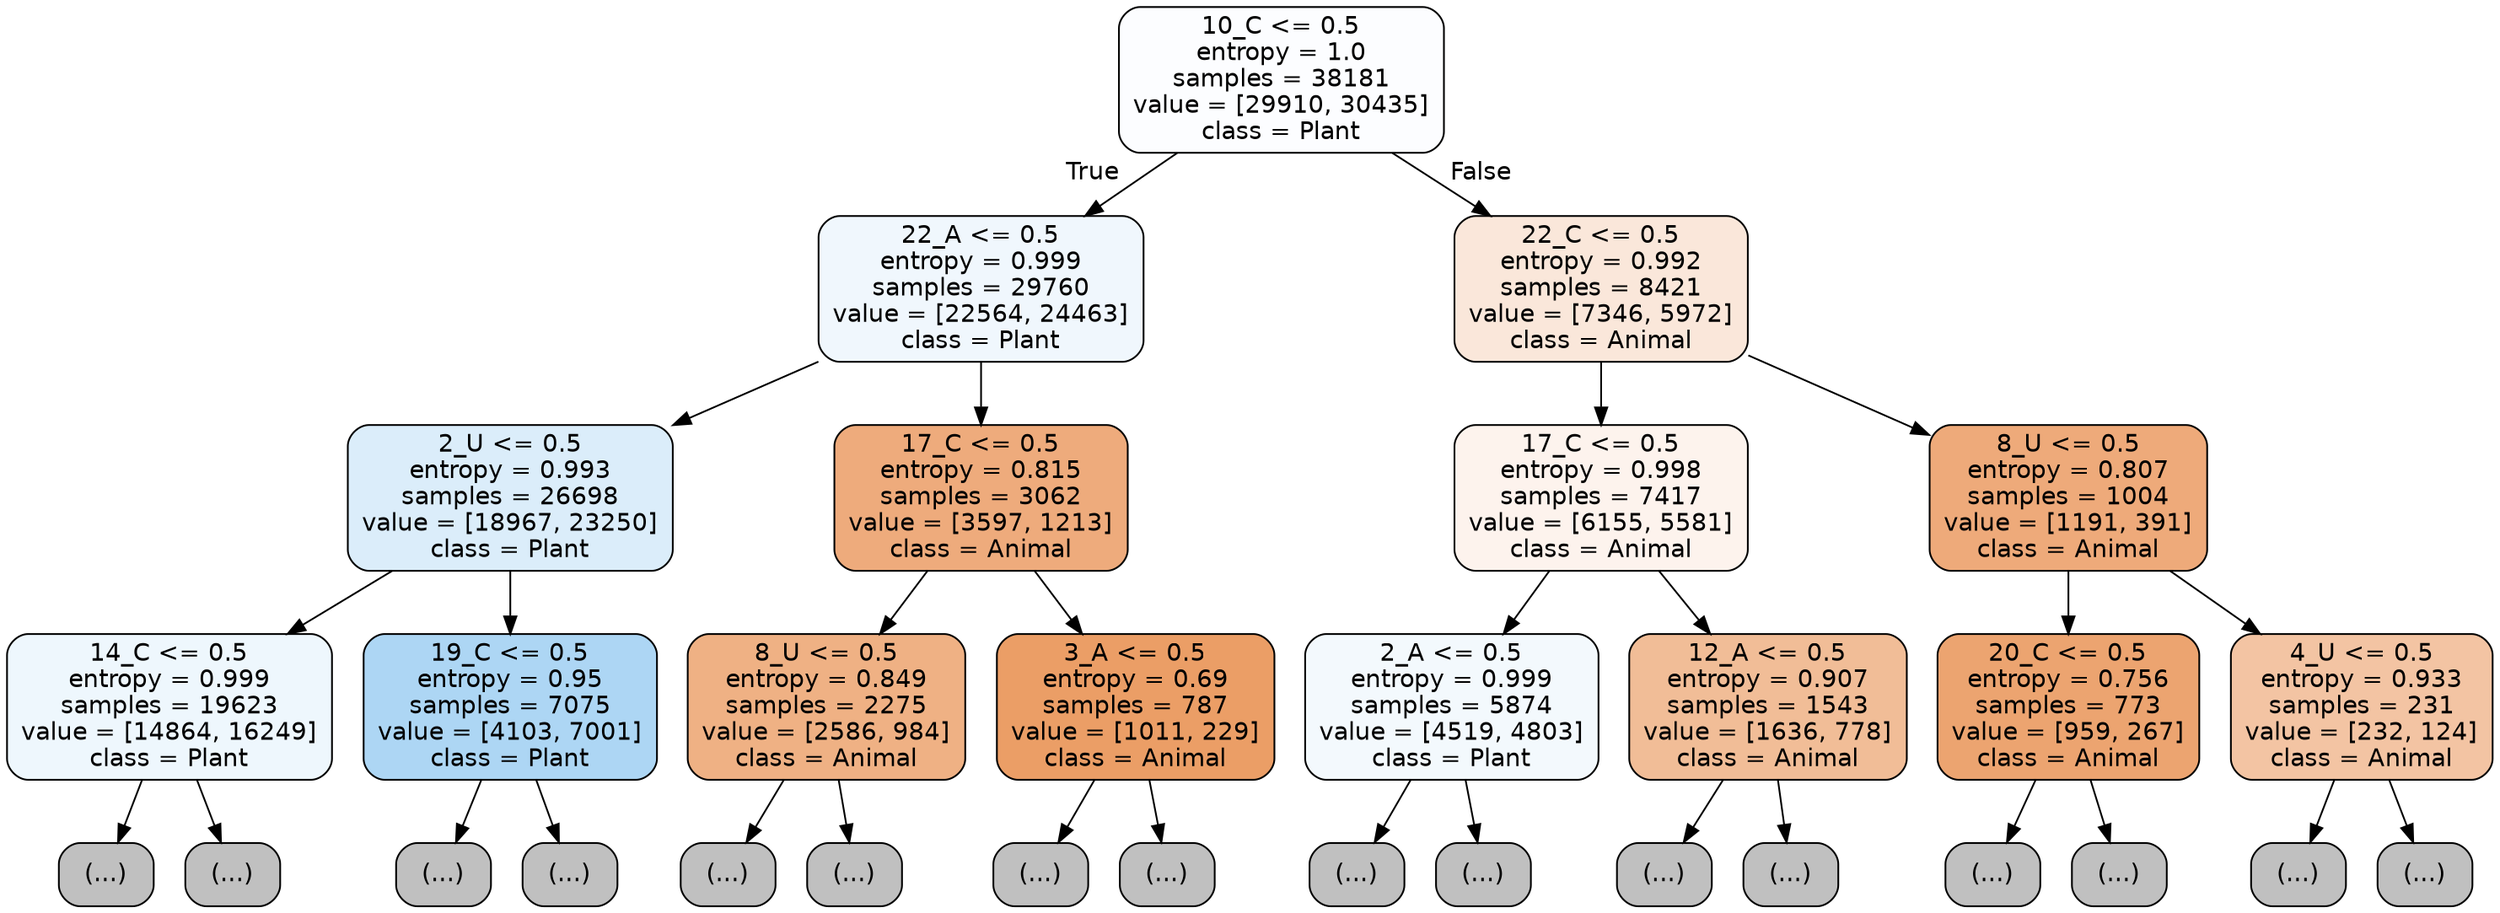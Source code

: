 digraph Tree {
node [shape=box, style="filled, rounded", color="black", fontname="helvetica"] ;
edge [fontname="helvetica"] ;
0 [label="10_C <= 0.5\nentropy = 1.0\nsamples = 38181\nvalue = [29910, 30435]\nclass = Plant", fillcolor="#fcfdff"] ;
1 [label="22_A <= 0.5\nentropy = 0.999\nsamples = 29760\nvalue = [22564, 24463]\nclass = Plant", fillcolor="#f0f7fd"] ;
0 -> 1 [labeldistance=2.5, labelangle=45, headlabel="True"] ;
2 [label="2_U <= 0.5\nentropy = 0.993\nsamples = 26698\nvalue = [18967, 23250]\nclass = Plant", fillcolor="#dbedfa"] ;
1 -> 2 ;
3 [label="14_C <= 0.5\nentropy = 0.999\nsamples = 19623\nvalue = [14864, 16249]\nclass = Plant", fillcolor="#eef7fd"] ;
2 -> 3 ;
4 [label="(...)", fillcolor="#C0C0C0"] ;
3 -> 4 ;
6763 [label="(...)", fillcolor="#C0C0C0"] ;
3 -> 6763 ;
8608 [label="19_C <= 0.5\nentropy = 0.95\nsamples = 7075\nvalue = [4103, 7001]\nclass = Plant", fillcolor="#add6f4"] ;
2 -> 8608 ;
8609 [label="(...)", fillcolor="#C0C0C0"] ;
8608 -> 8609 ;
10956 [label="(...)", fillcolor="#C0C0C0"] ;
8608 -> 10956 ;
11683 [label="17_C <= 0.5\nentropy = 0.815\nsamples = 3062\nvalue = [3597, 1213]\nclass = Animal", fillcolor="#eeab7c"] ;
1 -> 11683 ;
11684 [label="8_U <= 0.5\nentropy = 0.849\nsamples = 2275\nvalue = [2586, 984]\nclass = Animal", fillcolor="#efb184"] ;
11683 -> 11684 ;
11685 [label="(...)", fillcolor="#C0C0C0"] ;
11684 -> 11685 ;
12588 [label="(...)", fillcolor="#C0C0C0"] ;
11684 -> 12588 ;
12883 [label="3_A <= 0.5\nentropy = 0.69\nsamples = 787\nvalue = [1011, 229]\nclass = Animal", fillcolor="#eb9e66"] ;
11683 -> 12883 ;
12884 [label="(...)", fillcolor="#C0C0C0"] ;
12883 -> 12884 ;
13141 [label="(...)", fillcolor="#C0C0C0"] ;
12883 -> 13141 ;
13206 [label="22_C <= 0.5\nentropy = 0.992\nsamples = 8421\nvalue = [7346, 5972]\nclass = Animal", fillcolor="#fae7da"] ;
0 -> 13206 [labeldistance=2.5, labelangle=-45, headlabel="False"] ;
13207 [label="17_C <= 0.5\nentropy = 0.998\nsamples = 7417\nvalue = [6155, 5581]\nclass = Animal", fillcolor="#fdf3ed"] ;
13206 -> 13207 ;
13208 [label="2_A <= 0.5\nentropy = 0.999\nsamples = 5874\nvalue = [4519, 4803]\nclass = Plant", fillcolor="#f3f9fd"] ;
13207 -> 13208 ;
13209 [label="(...)", fillcolor="#C0C0C0"] ;
13208 -> 13209 ;
15018 [label="(...)", fillcolor="#C0C0C0"] ;
13208 -> 15018 ;
15647 [label="12_A <= 0.5\nentropy = 0.907\nsamples = 1543\nvalue = [1636, 778]\nclass = Animal", fillcolor="#f1bd97"] ;
13207 -> 15647 ;
15648 [label="(...)", fillcolor="#C0C0C0"] ;
15647 -> 15648 ;
16227 [label="(...)", fillcolor="#C0C0C0"] ;
15647 -> 16227 ;
16398 [label="8_U <= 0.5\nentropy = 0.807\nsamples = 1004\nvalue = [1191, 391]\nclass = Animal", fillcolor="#eeaa7a"] ;
13206 -> 16398 ;
16399 [label="20_C <= 0.5\nentropy = 0.756\nsamples = 773\nvalue = [959, 267]\nclass = Animal", fillcolor="#eca470"] ;
16398 -> 16399 ;
16400 [label="(...)", fillcolor="#C0C0C0"] ;
16399 -> 16400 ;
16689 [label="(...)", fillcolor="#C0C0C0"] ;
16399 -> 16689 ;
16770 [label="4_U <= 0.5\nentropy = 0.933\nsamples = 231\nvalue = [232, 124]\nclass = Animal", fillcolor="#f3c4a3"] ;
16398 -> 16770 ;
16771 [label="(...)", fillcolor="#C0C0C0"] ;
16770 -> 16771 ;
16830 [label="(...)", fillcolor="#C0C0C0"] ;
16770 -> 16830 ;
}